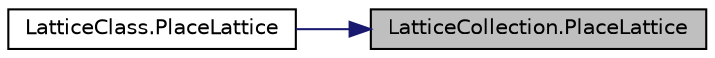 digraph "LatticeCollection.PlaceLattice"
{
 // LATEX_PDF_SIZE
  edge [fontname="Helvetica",fontsize="10",labelfontname="Helvetica",labelfontsize="10"];
  node [fontname="Helvetica",fontsize="10",shape=record];
  rankdir="RL";
  Node1 [label="LatticeCollection.PlaceLattice",height=0.2,width=0.4,color="black", fillcolor="grey75", style="filled", fontcolor="black",tooltip=" "];
  Node1 -> Node2 [dir="back",color="midnightblue",fontsize="10",style="solid",fontname="Helvetica"];
  Node2 [label="LatticeClass.PlaceLattice",height=0.2,width=0.4,color="black", fillcolor="white", style="filled",URL="$class_lattice_class.html#a4a9dc8a6035eca3a9b87eabcdc3de6eb",tooltip=" "];
}
